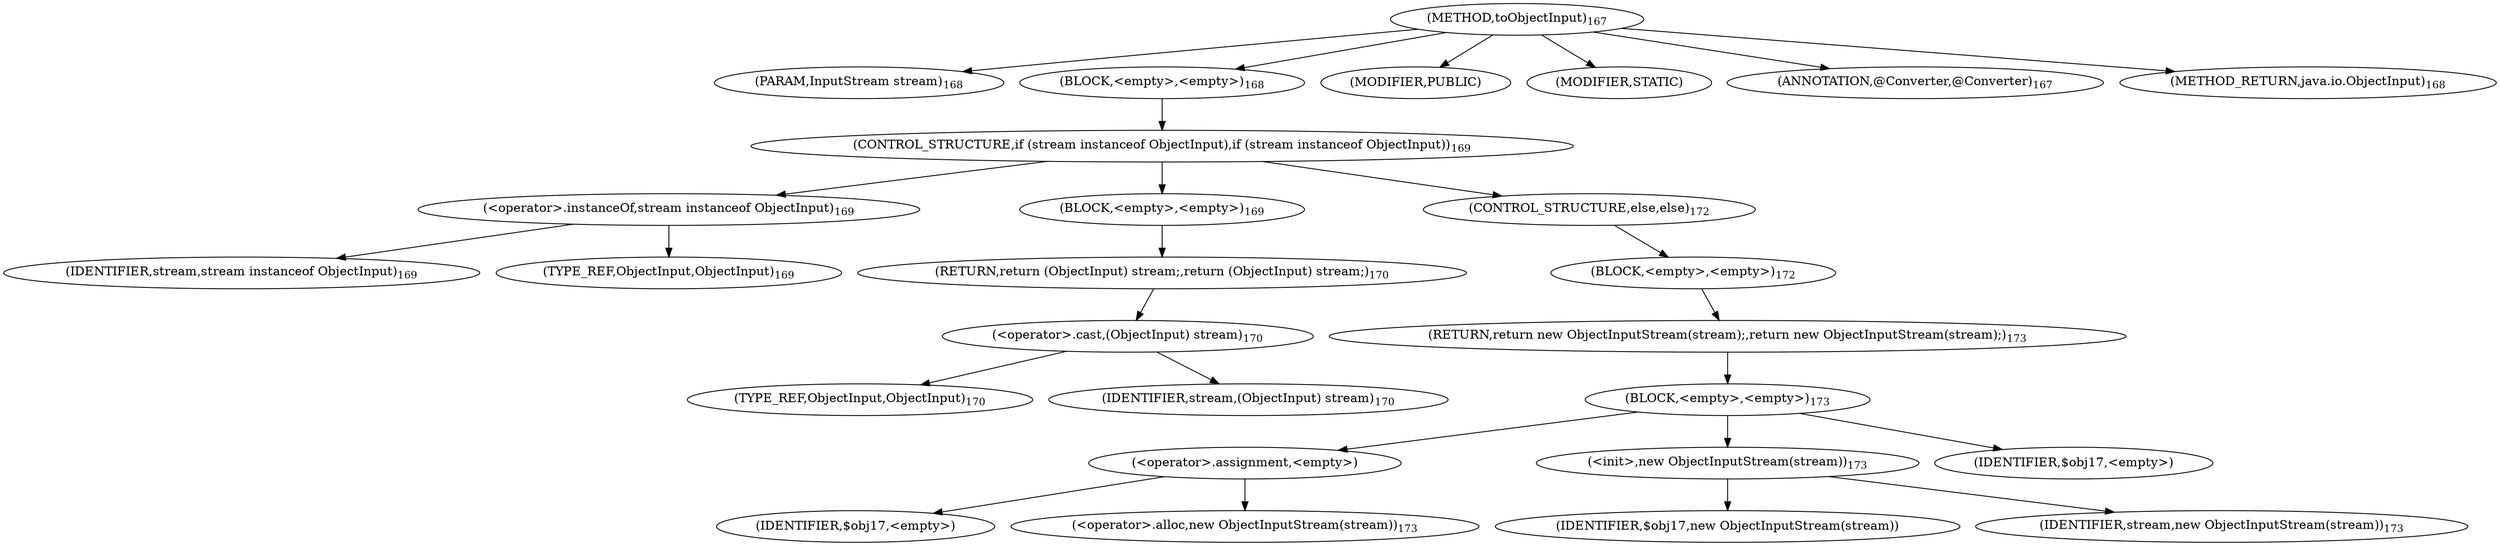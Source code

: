 digraph "toObjectInput" {  
"390" [label = <(METHOD,toObjectInput)<SUB>167</SUB>> ]
"391" [label = <(PARAM,InputStream stream)<SUB>168</SUB>> ]
"392" [label = <(BLOCK,&lt;empty&gt;,&lt;empty&gt;)<SUB>168</SUB>> ]
"393" [label = <(CONTROL_STRUCTURE,if (stream instanceof ObjectInput),if (stream instanceof ObjectInput))<SUB>169</SUB>> ]
"394" [label = <(&lt;operator&gt;.instanceOf,stream instanceof ObjectInput)<SUB>169</SUB>> ]
"395" [label = <(IDENTIFIER,stream,stream instanceof ObjectInput)<SUB>169</SUB>> ]
"396" [label = <(TYPE_REF,ObjectInput,ObjectInput)<SUB>169</SUB>> ]
"397" [label = <(BLOCK,&lt;empty&gt;,&lt;empty&gt;)<SUB>169</SUB>> ]
"398" [label = <(RETURN,return (ObjectInput) stream;,return (ObjectInput) stream;)<SUB>170</SUB>> ]
"399" [label = <(&lt;operator&gt;.cast,(ObjectInput) stream)<SUB>170</SUB>> ]
"400" [label = <(TYPE_REF,ObjectInput,ObjectInput)<SUB>170</SUB>> ]
"401" [label = <(IDENTIFIER,stream,(ObjectInput) stream)<SUB>170</SUB>> ]
"402" [label = <(CONTROL_STRUCTURE,else,else)<SUB>172</SUB>> ]
"403" [label = <(BLOCK,&lt;empty&gt;,&lt;empty&gt;)<SUB>172</SUB>> ]
"404" [label = <(RETURN,return new ObjectInputStream(stream);,return new ObjectInputStream(stream);)<SUB>173</SUB>> ]
"405" [label = <(BLOCK,&lt;empty&gt;,&lt;empty&gt;)<SUB>173</SUB>> ]
"406" [label = <(&lt;operator&gt;.assignment,&lt;empty&gt;)> ]
"407" [label = <(IDENTIFIER,$obj17,&lt;empty&gt;)> ]
"408" [label = <(&lt;operator&gt;.alloc,new ObjectInputStream(stream))<SUB>173</SUB>> ]
"409" [label = <(&lt;init&gt;,new ObjectInputStream(stream))<SUB>173</SUB>> ]
"410" [label = <(IDENTIFIER,$obj17,new ObjectInputStream(stream))> ]
"411" [label = <(IDENTIFIER,stream,new ObjectInputStream(stream))<SUB>173</SUB>> ]
"412" [label = <(IDENTIFIER,$obj17,&lt;empty&gt;)> ]
"413" [label = <(MODIFIER,PUBLIC)> ]
"414" [label = <(MODIFIER,STATIC)> ]
"415" [label = <(ANNOTATION,@Converter,@Converter)<SUB>167</SUB>> ]
"416" [label = <(METHOD_RETURN,java.io.ObjectInput)<SUB>168</SUB>> ]
  "390" -> "391" 
  "390" -> "392" 
  "390" -> "413" 
  "390" -> "414" 
  "390" -> "415" 
  "390" -> "416" 
  "392" -> "393" 
  "393" -> "394" 
  "393" -> "397" 
  "393" -> "402" 
  "394" -> "395" 
  "394" -> "396" 
  "397" -> "398" 
  "398" -> "399" 
  "399" -> "400" 
  "399" -> "401" 
  "402" -> "403" 
  "403" -> "404" 
  "404" -> "405" 
  "405" -> "406" 
  "405" -> "409" 
  "405" -> "412" 
  "406" -> "407" 
  "406" -> "408" 
  "409" -> "410" 
  "409" -> "411" 
}
